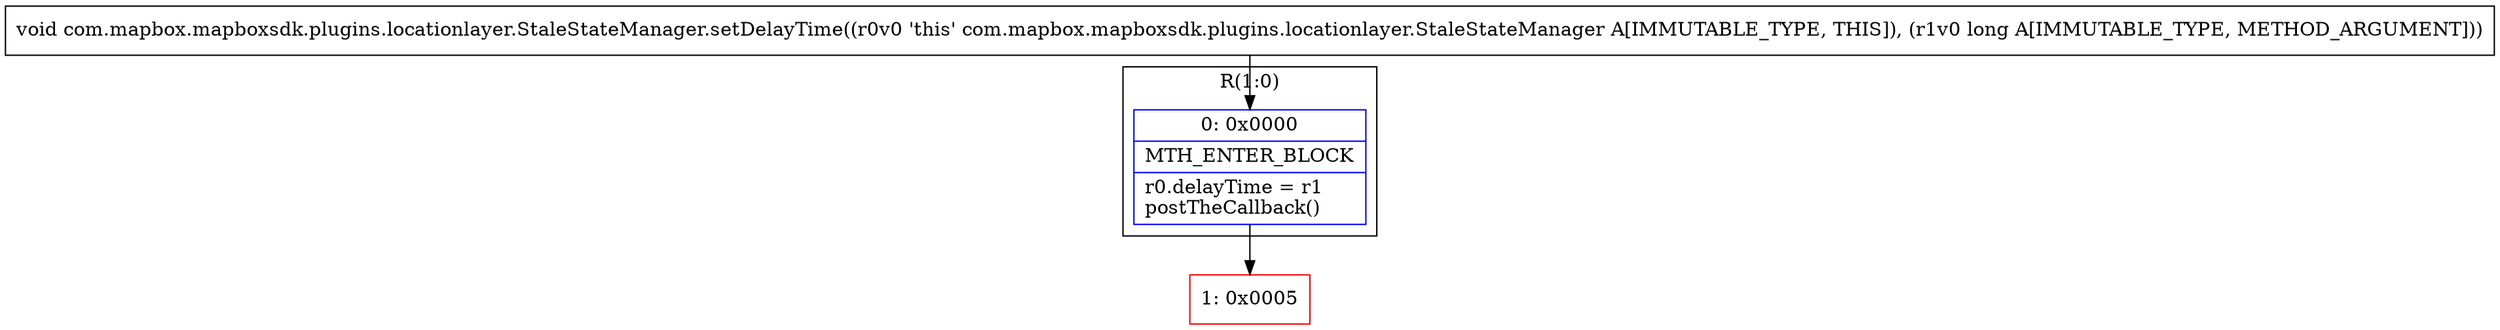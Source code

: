 digraph "CFG forcom.mapbox.mapboxsdk.plugins.locationlayer.StaleStateManager.setDelayTime(J)V" {
subgraph cluster_Region_1421220647 {
label = "R(1:0)";
node [shape=record,color=blue];
Node_0 [shape=record,label="{0\:\ 0x0000|MTH_ENTER_BLOCK\l|r0.delayTime = r1\lpostTheCallback()\l}"];
}
Node_1 [shape=record,color=red,label="{1\:\ 0x0005}"];
MethodNode[shape=record,label="{void com.mapbox.mapboxsdk.plugins.locationlayer.StaleStateManager.setDelayTime((r0v0 'this' com.mapbox.mapboxsdk.plugins.locationlayer.StaleStateManager A[IMMUTABLE_TYPE, THIS]), (r1v0 long A[IMMUTABLE_TYPE, METHOD_ARGUMENT])) }"];
MethodNode -> Node_0;
Node_0 -> Node_1;
}

